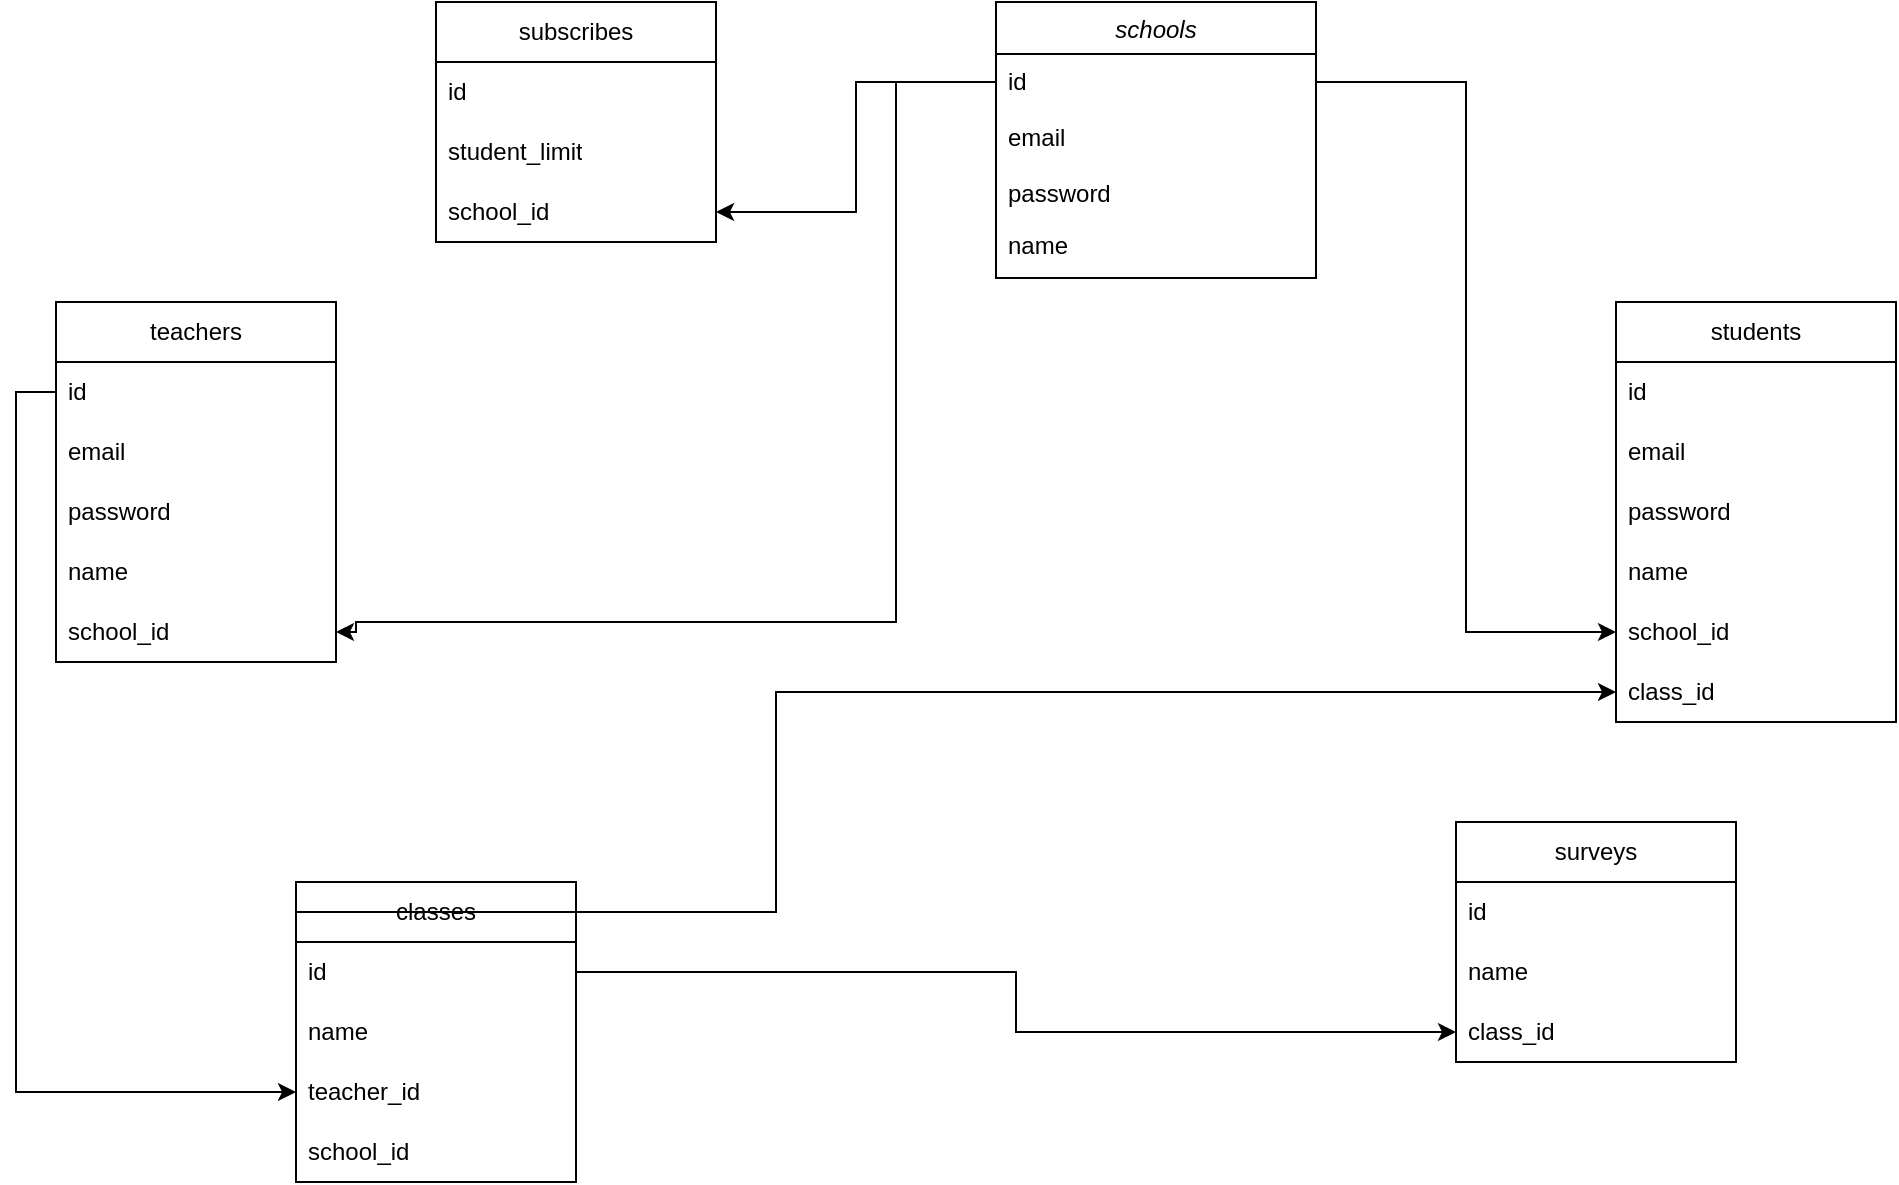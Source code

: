 <mxfile version="21.0.2" type="github">
  <diagram id="C5RBs43oDa-KdzZeNtuy" name="Page-1">
    <mxGraphModel dx="2227" dy="732" grid="1" gridSize="10" guides="1" tooltips="1" connect="1" arrows="1" fold="1" page="1" pageScale="1" pageWidth="827" pageHeight="1169" math="0" shadow="0">
      <root>
        <mxCell id="WIyWlLk6GJQsqaUBKTNV-0" />
        <mxCell id="WIyWlLk6GJQsqaUBKTNV-1" parent="WIyWlLk6GJQsqaUBKTNV-0" />
        <mxCell id="zkfFHV4jXpPFQw0GAbJ--0" value="schools" style="swimlane;fontStyle=2;align=center;verticalAlign=top;childLayout=stackLayout;horizontal=1;startSize=26;horizontalStack=0;resizeParent=1;resizeLast=0;collapsible=1;marginBottom=0;rounded=0;shadow=0;strokeWidth=1;" parent="WIyWlLk6GJQsqaUBKTNV-1" vertex="1">
          <mxGeometry x="310" y="20" width="160" height="138" as="geometry">
            <mxRectangle x="230" y="140" width="160" height="26" as="alternateBounds" />
          </mxGeometry>
        </mxCell>
        <mxCell id="4SF2-61xZScaI-cN2dhN-6" value="id" style="text;align=left;verticalAlign=top;spacingLeft=4;spacingRight=4;overflow=hidden;rotatable=0;points=[[0,0.5],[1,0.5]];portConstraint=eastwest;rounded=0;shadow=0;html=0;" vertex="1" parent="zkfFHV4jXpPFQw0GAbJ--0">
          <mxGeometry y="26" width="160" height="28" as="geometry" />
        </mxCell>
        <mxCell id="zkfFHV4jXpPFQw0GAbJ--2" value="email" style="text;align=left;verticalAlign=top;spacingLeft=4;spacingRight=4;overflow=hidden;rotatable=0;points=[[0,0.5],[1,0.5]];portConstraint=eastwest;rounded=0;shadow=0;html=0;" parent="zkfFHV4jXpPFQw0GAbJ--0" vertex="1">
          <mxGeometry y="54" width="160" height="28" as="geometry" />
        </mxCell>
        <mxCell id="zkfFHV4jXpPFQw0GAbJ--3" value="password" style="text;align=left;verticalAlign=top;spacingLeft=4;spacingRight=4;overflow=hidden;rotatable=0;points=[[0,0.5],[1,0.5]];portConstraint=eastwest;rounded=0;shadow=0;html=0;" parent="zkfFHV4jXpPFQw0GAbJ--0" vertex="1">
          <mxGeometry y="82" width="160" height="26" as="geometry" />
        </mxCell>
        <mxCell id="zkfFHV4jXpPFQw0GAbJ--1" value="name" style="text;align=left;verticalAlign=top;spacingLeft=4;spacingRight=4;overflow=hidden;rotatable=0;points=[[0,0.5],[1,0.5]];portConstraint=eastwest;" parent="zkfFHV4jXpPFQw0GAbJ--0" vertex="1">
          <mxGeometry y="108" width="160" height="26" as="geometry" />
        </mxCell>
        <mxCell id="4SF2-61xZScaI-cN2dhN-0" value="teachers" style="swimlane;fontStyle=0;childLayout=stackLayout;horizontal=1;startSize=30;horizontalStack=0;resizeParent=1;resizeParentMax=0;resizeLast=0;collapsible=1;marginBottom=0;whiteSpace=wrap;html=1;" vertex="1" parent="WIyWlLk6GJQsqaUBKTNV-1">
          <mxGeometry x="-160" y="170" width="140" height="180" as="geometry" />
        </mxCell>
        <mxCell id="4SF2-61xZScaI-cN2dhN-5" value="id" style="text;strokeColor=none;fillColor=none;align=left;verticalAlign=middle;spacingLeft=4;spacingRight=4;overflow=hidden;points=[[0,0.5],[1,0.5]];portConstraint=eastwest;rotatable=0;whiteSpace=wrap;html=1;" vertex="1" parent="4SF2-61xZScaI-cN2dhN-0">
          <mxGeometry y="30" width="140" height="30" as="geometry" />
        </mxCell>
        <mxCell id="4SF2-61xZScaI-cN2dhN-1" value="email" style="text;strokeColor=none;fillColor=none;align=left;verticalAlign=middle;spacingLeft=4;spacingRight=4;overflow=hidden;points=[[0,0.5],[1,0.5]];portConstraint=eastwest;rotatable=0;whiteSpace=wrap;html=1;" vertex="1" parent="4SF2-61xZScaI-cN2dhN-0">
          <mxGeometry y="60" width="140" height="30" as="geometry" />
        </mxCell>
        <mxCell id="4SF2-61xZScaI-cN2dhN-2" value="password" style="text;strokeColor=none;fillColor=none;align=left;verticalAlign=middle;spacingLeft=4;spacingRight=4;overflow=hidden;points=[[0,0.5],[1,0.5]];portConstraint=eastwest;rotatable=0;whiteSpace=wrap;html=1;" vertex="1" parent="4SF2-61xZScaI-cN2dhN-0">
          <mxGeometry y="90" width="140" height="30" as="geometry" />
        </mxCell>
        <mxCell id="4SF2-61xZScaI-cN2dhN-3" value="name" style="text;strokeColor=none;fillColor=none;align=left;verticalAlign=middle;spacingLeft=4;spacingRight=4;overflow=hidden;points=[[0,0.5],[1,0.5]];portConstraint=eastwest;rotatable=0;whiteSpace=wrap;html=1;" vertex="1" parent="4SF2-61xZScaI-cN2dhN-0">
          <mxGeometry y="120" width="140" height="30" as="geometry" />
        </mxCell>
        <mxCell id="4SF2-61xZScaI-cN2dhN-4" value="school_id" style="text;strokeColor=none;fillColor=none;align=left;verticalAlign=middle;spacingLeft=4;spacingRight=4;overflow=hidden;points=[[0,0.5],[1,0.5]];portConstraint=eastwest;rotatable=0;whiteSpace=wrap;html=1;" vertex="1" parent="4SF2-61xZScaI-cN2dhN-0">
          <mxGeometry y="150" width="140" height="30" as="geometry" />
        </mxCell>
        <mxCell id="4SF2-61xZScaI-cN2dhN-7" style="edgeStyle=orthogonalEdgeStyle;rounded=0;orthogonalLoop=1;jettySize=auto;html=1;entryX=1;entryY=0.5;entryDx=0;entryDy=0;" edge="1" parent="WIyWlLk6GJQsqaUBKTNV-1" source="4SF2-61xZScaI-cN2dhN-6" target="4SF2-61xZScaI-cN2dhN-4">
          <mxGeometry relative="1" as="geometry">
            <Array as="points">
              <mxPoint x="260" y="60" />
              <mxPoint x="260" y="330" />
              <mxPoint x="-10" y="330" />
            </Array>
          </mxGeometry>
        </mxCell>
        <mxCell id="4SF2-61xZScaI-cN2dhN-12" value="students" style="swimlane;fontStyle=0;childLayout=stackLayout;horizontal=1;startSize=30;horizontalStack=0;resizeParent=1;resizeParentMax=0;resizeLast=0;collapsible=1;marginBottom=0;whiteSpace=wrap;html=1;" vertex="1" parent="WIyWlLk6GJQsqaUBKTNV-1">
          <mxGeometry x="620" y="170" width="140" height="210" as="geometry" />
        </mxCell>
        <mxCell id="4SF2-61xZScaI-cN2dhN-13" value="id" style="text;strokeColor=none;fillColor=none;align=left;verticalAlign=middle;spacingLeft=4;spacingRight=4;overflow=hidden;points=[[0,0.5],[1,0.5]];portConstraint=eastwest;rotatable=0;whiteSpace=wrap;html=1;" vertex="1" parent="4SF2-61xZScaI-cN2dhN-12">
          <mxGeometry y="30" width="140" height="30" as="geometry" />
        </mxCell>
        <mxCell id="4SF2-61xZScaI-cN2dhN-14" value="email" style="text;strokeColor=none;fillColor=none;align=left;verticalAlign=middle;spacingLeft=4;spacingRight=4;overflow=hidden;points=[[0,0.5],[1,0.5]];portConstraint=eastwest;rotatable=0;whiteSpace=wrap;html=1;" vertex="1" parent="4SF2-61xZScaI-cN2dhN-12">
          <mxGeometry y="60" width="140" height="30" as="geometry" />
        </mxCell>
        <mxCell id="4SF2-61xZScaI-cN2dhN-15" value="password" style="text;strokeColor=none;fillColor=none;align=left;verticalAlign=middle;spacingLeft=4;spacingRight=4;overflow=hidden;points=[[0,0.5],[1,0.5]];portConstraint=eastwest;rotatable=0;whiteSpace=wrap;html=1;" vertex="1" parent="4SF2-61xZScaI-cN2dhN-12">
          <mxGeometry y="90" width="140" height="30" as="geometry" />
        </mxCell>
        <mxCell id="4SF2-61xZScaI-cN2dhN-16" value="name" style="text;strokeColor=none;fillColor=none;align=left;verticalAlign=middle;spacingLeft=4;spacingRight=4;overflow=hidden;points=[[0,0.5],[1,0.5]];portConstraint=eastwest;rotatable=0;whiteSpace=wrap;html=1;" vertex="1" parent="4SF2-61xZScaI-cN2dhN-12">
          <mxGeometry y="120" width="140" height="30" as="geometry" />
        </mxCell>
        <mxCell id="4SF2-61xZScaI-cN2dhN-17" value="school_id" style="text;strokeColor=none;fillColor=none;align=left;verticalAlign=middle;spacingLeft=4;spacingRight=4;overflow=hidden;points=[[0,0.5],[1,0.5]];portConstraint=eastwest;rotatable=0;whiteSpace=wrap;html=1;" vertex="1" parent="4SF2-61xZScaI-cN2dhN-12">
          <mxGeometry y="150" width="140" height="30" as="geometry" />
        </mxCell>
        <mxCell id="4SF2-61xZScaI-cN2dhN-41" value="class_id" style="text;strokeColor=none;fillColor=none;align=left;verticalAlign=middle;spacingLeft=4;spacingRight=4;overflow=hidden;points=[[0,0.5],[1,0.5]];portConstraint=eastwest;rotatable=0;whiteSpace=wrap;html=1;" vertex="1" parent="4SF2-61xZScaI-cN2dhN-12">
          <mxGeometry y="180" width="140" height="30" as="geometry" />
        </mxCell>
        <mxCell id="4SF2-61xZScaI-cN2dhN-18" style="edgeStyle=orthogonalEdgeStyle;rounded=0;orthogonalLoop=1;jettySize=auto;html=1;entryX=0;entryY=0.5;entryDx=0;entryDy=0;" edge="1" parent="WIyWlLk6GJQsqaUBKTNV-1" source="4SF2-61xZScaI-cN2dhN-6" target="4SF2-61xZScaI-cN2dhN-17">
          <mxGeometry relative="1" as="geometry" />
        </mxCell>
        <mxCell id="4SF2-61xZScaI-cN2dhN-19" value="subscribes" style="swimlane;fontStyle=0;childLayout=stackLayout;horizontal=1;startSize=30;horizontalStack=0;resizeParent=1;resizeParentMax=0;resizeLast=0;collapsible=1;marginBottom=0;whiteSpace=wrap;html=1;" vertex="1" parent="WIyWlLk6GJQsqaUBKTNV-1">
          <mxGeometry x="30" y="20" width="140" height="120" as="geometry" />
        </mxCell>
        <mxCell id="4SF2-61xZScaI-cN2dhN-20" value="id" style="text;strokeColor=none;fillColor=none;align=left;verticalAlign=middle;spacingLeft=4;spacingRight=4;overflow=hidden;points=[[0,0.5],[1,0.5]];portConstraint=eastwest;rotatable=0;whiteSpace=wrap;html=1;" vertex="1" parent="4SF2-61xZScaI-cN2dhN-19">
          <mxGeometry y="30" width="140" height="30" as="geometry" />
        </mxCell>
        <mxCell id="4SF2-61xZScaI-cN2dhN-21" value="student_limit" style="text;strokeColor=none;fillColor=none;align=left;verticalAlign=middle;spacingLeft=4;spacingRight=4;overflow=hidden;points=[[0,0.5],[1,0.5]];portConstraint=eastwest;rotatable=0;whiteSpace=wrap;html=1;" vertex="1" parent="4SF2-61xZScaI-cN2dhN-19">
          <mxGeometry y="60" width="140" height="30" as="geometry" />
        </mxCell>
        <mxCell id="4SF2-61xZScaI-cN2dhN-22" value="school_id" style="text;strokeColor=none;fillColor=none;align=left;verticalAlign=middle;spacingLeft=4;spacingRight=4;overflow=hidden;points=[[0,0.5],[1,0.5]];portConstraint=eastwest;rotatable=0;whiteSpace=wrap;html=1;" vertex="1" parent="4SF2-61xZScaI-cN2dhN-19">
          <mxGeometry y="90" width="140" height="30" as="geometry" />
        </mxCell>
        <mxCell id="4SF2-61xZScaI-cN2dhN-23" style="edgeStyle=orthogonalEdgeStyle;rounded=0;orthogonalLoop=1;jettySize=auto;html=1;entryX=1;entryY=0.5;entryDx=0;entryDy=0;" edge="1" parent="WIyWlLk6GJQsqaUBKTNV-1" source="4SF2-61xZScaI-cN2dhN-6" target="4SF2-61xZScaI-cN2dhN-22">
          <mxGeometry relative="1" as="geometry" />
        </mxCell>
        <mxCell id="4SF2-61xZScaI-cN2dhN-24" value="classes" style="swimlane;fontStyle=0;childLayout=stackLayout;horizontal=1;startSize=30;horizontalStack=0;resizeParent=1;resizeParentMax=0;resizeLast=0;collapsible=1;marginBottom=0;whiteSpace=wrap;html=1;" vertex="1" parent="WIyWlLk6GJQsqaUBKTNV-1">
          <mxGeometry x="-40" y="460" width="140" height="150" as="geometry" />
        </mxCell>
        <mxCell id="4SF2-61xZScaI-cN2dhN-25" value="id" style="text;strokeColor=none;fillColor=none;align=left;verticalAlign=middle;spacingLeft=4;spacingRight=4;overflow=hidden;points=[[0,0.5],[1,0.5]];portConstraint=eastwest;rotatable=0;whiteSpace=wrap;html=1;" vertex="1" parent="4SF2-61xZScaI-cN2dhN-24">
          <mxGeometry y="30" width="140" height="30" as="geometry" />
        </mxCell>
        <mxCell id="4SF2-61xZScaI-cN2dhN-26" value="name" style="text;strokeColor=none;fillColor=none;align=left;verticalAlign=middle;spacingLeft=4;spacingRight=4;overflow=hidden;points=[[0,0.5],[1,0.5]];portConstraint=eastwest;rotatable=0;whiteSpace=wrap;html=1;" vertex="1" parent="4SF2-61xZScaI-cN2dhN-24">
          <mxGeometry y="60" width="140" height="30" as="geometry" />
        </mxCell>
        <mxCell id="4SF2-61xZScaI-cN2dhN-42" value="teacher_id" style="text;strokeColor=none;fillColor=none;align=left;verticalAlign=middle;spacingLeft=4;spacingRight=4;overflow=hidden;points=[[0,0.5],[1,0.5]];portConstraint=eastwest;rotatable=0;whiteSpace=wrap;html=1;" vertex="1" parent="4SF2-61xZScaI-cN2dhN-24">
          <mxGeometry y="90" width="140" height="30" as="geometry" />
        </mxCell>
        <mxCell id="4SF2-61xZScaI-cN2dhN-50" value="school_id" style="text;strokeColor=none;fillColor=none;align=left;verticalAlign=middle;spacingLeft=4;spacingRight=4;overflow=hidden;points=[[0,0.5],[1,0.5]];portConstraint=eastwest;rotatable=0;whiteSpace=wrap;html=1;" vertex="1" parent="4SF2-61xZScaI-cN2dhN-24">
          <mxGeometry y="120" width="140" height="30" as="geometry" />
        </mxCell>
        <mxCell id="4SF2-61xZScaI-cN2dhN-37" value="surveys" style="swimlane;fontStyle=0;childLayout=stackLayout;horizontal=1;startSize=30;horizontalStack=0;resizeParent=1;resizeParentMax=0;resizeLast=0;collapsible=1;marginBottom=0;whiteSpace=wrap;html=1;" vertex="1" parent="WIyWlLk6GJQsqaUBKTNV-1">
          <mxGeometry x="540" y="430" width="140" height="120" as="geometry" />
        </mxCell>
        <mxCell id="4SF2-61xZScaI-cN2dhN-38" value="id" style="text;strokeColor=none;fillColor=none;align=left;verticalAlign=middle;spacingLeft=4;spacingRight=4;overflow=hidden;points=[[0,0.5],[1,0.5]];portConstraint=eastwest;rotatable=0;whiteSpace=wrap;html=1;" vertex="1" parent="4SF2-61xZScaI-cN2dhN-37">
          <mxGeometry y="30" width="140" height="30" as="geometry" />
        </mxCell>
        <mxCell id="4SF2-61xZScaI-cN2dhN-39" value="name" style="text;strokeColor=none;fillColor=none;align=left;verticalAlign=middle;spacingLeft=4;spacingRight=4;overflow=hidden;points=[[0,0.5],[1,0.5]];portConstraint=eastwest;rotatable=0;whiteSpace=wrap;html=1;" vertex="1" parent="4SF2-61xZScaI-cN2dhN-37">
          <mxGeometry y="60" width="140" height="30" as="geometry" />
        </mxCell>
        <mxCell id="4SF2-61xZScaI-cN2dhN-40" value="class_id" style="text;strokeColor=none;fillColor=none;align=left;verticalAlign=middle;spacingLeft=4;spacingRight=4;overflow=hidden;points=[[0,0.5],[1,0.5]];portConstraint=eastwest;rotatable=0;whiteSpace=wrap;html=1;" vertex="1" parent="4SF2-61xZScaI-cN2dhN-37">
          <mxGeometry y="90" width="140" height="30" as="geometry" />
        </mxCell>
        <mxCell id="4SF2-61xZScaI-cN2dhN-45" style="edgeStyle=orthogonalEdgeStyle;rounded=0;orthogonalLoop=1;jettySize=auto;html=1;entryX=0;entryY=0.5;entryDx=0;entryDy=0;" edge="1" parent="WIyWlLk6GJQsqaUBKTNV-1" source="4SF2-61xZScaI-cN2dhN-25" target="4SF2-61xZScaI-cN2dhN-40">
          <mxGeometry relative="1" as="geometry" />
        </mxCell>
        <mxCell id="4SF2-61xZScaI-cN2dhN-46" style="edgeStyle=orthogonalEdgeStyle;rounded=0;orthogonalLoop=1;jettySize=auto;html=1;entryX=0;entryY=0.5;entryDx=0;entryDy=0;exitX=0;exitY=0.5;exitDx=0;exitDy=0;" edge="1" parent="WIyWlLk6GJQsqaUBKTNV-1" source="4SF2-61xZScaI-cN2dhN-25" target="4SF2-61xZScaI-cN2dhN-41">
          <mxGeometry relative="1" as="geometry">
            <Array as="points">
              <mxPoint x="200" y="475" />
              <mxPoint x="200" y="365" />
            </Array>
          </mxGeometry>
        </mxCell>
        <mxCell id="4SF2-61xZScaI-cN2dhN-51" style="edgeStyle=orthogonalEdgeStyle;rounded=0;orthogonalLoop=1;jettySize=auto;html=1;entryX=0;entryY=0.5;entryDx=0;entryDy=0;exitX=0;exitY=0.5;exitDx=0;exitDy=0;" edge="1" parent="WIyWlLk6GJQsqaUBKTNV-1" source="4SF2-61xZScaI-cN2dhN-5" target="4SF2-61xZScaI-cN2dhN-42">
          <mxGeometry relative="1" as="geometry" />
        </mxCell>
      </root>
    </mxGraphModel>
  </diagram>
</mxfile>

